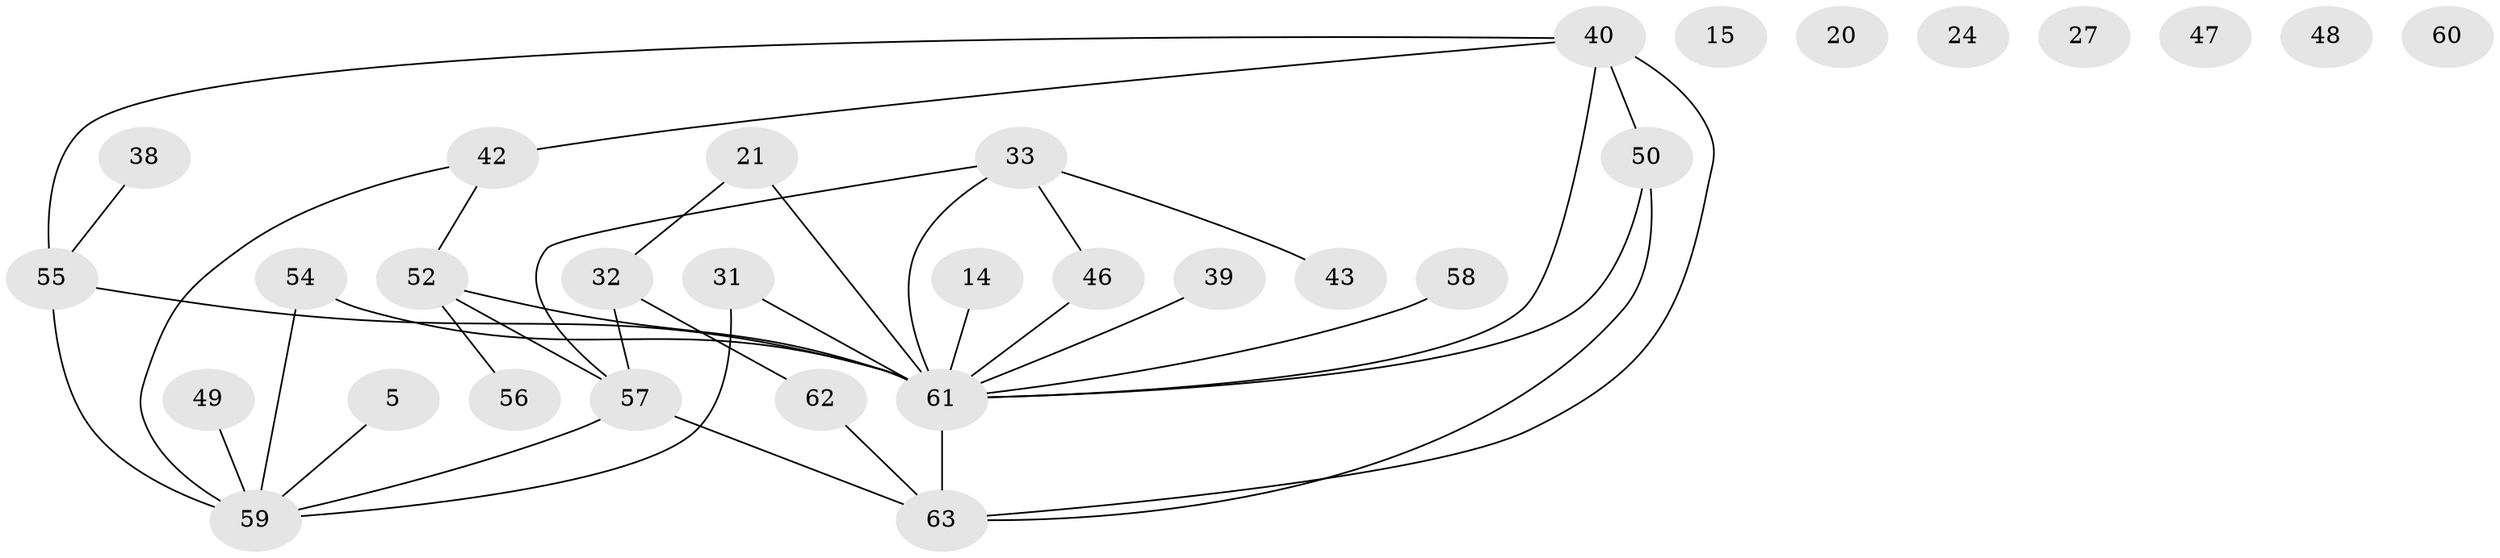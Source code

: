// original degree distribution, {2: 0.2857142857142857, 4: 0.1746031746031746, 1: 0.15873015873015872, 5: 0.047619047619047616, 3: 0.15873015873015872, 6: 0.06349206349206349, 0: 0.09523809523809523, 7: 0.015873015873015872}
// Generated by graph-tools (version 1.1) at 2025/40/03/09/25 04:40:51]
// undirected, 31 vertices, 37 edges
graph export_dot {
graph [start="1"]
  node [color=gray90,style=filled];
  5;
  14;
  15;
  20;
  21;
  24;
  27;
  31;
  32;
  33 [super="+10+29"];
  38;
  39;
  40 [super="+6+9"];
  42;
  43;
  46 [super="+26"];
  47;
  48;
  49;
  50 [super="+35"];
  52 [super="+3+18+28"];
  54;
  55 [super="+12"];
  56;
  57 [super="+22+53"];
  58;
  59 [super="+13+51"];
  60 [super="+16+17"];
  61 [super="+45+19+36+41"];
  62 [super="+8"];
  63 [super="+44+37"];
  5 -- 59;
  14 -- 61;
  21 -- 32;
  21 -- 61;
  31 -- 59;
  31 -- 61;
  32 -- 57 [weight=2];
  32 -- 62;
  33 -- 57;
  33 -- 46;
  33 -- 43;
  33 -- 61;
  38 -- 55;
  39 -- 61;
  40 -- 50 [weight=2];
  40 -- 63 [weight=2];
  40 -- 42 [weight=2];
  40 -- 55;
  40 -- 61;
  42 -- 52;
  42 -- 59;
  46 -- 61 [weight=2];
  49 -- 59;
  50 -- 63;
  50 -- 61;
  52 -- 56;
  52 -- 61 [weight=3];
  52 -- 57;
  54 -- 59;
  54 -- 61;
  55 -- 61 [weight=3];
  55 -- 59 [weight=2];
  57 -- 63 [weight=2];
  57 -- 59;
  58 -- 61;
  61 -- 63 [weight=4];
  62 -- 63;
}
